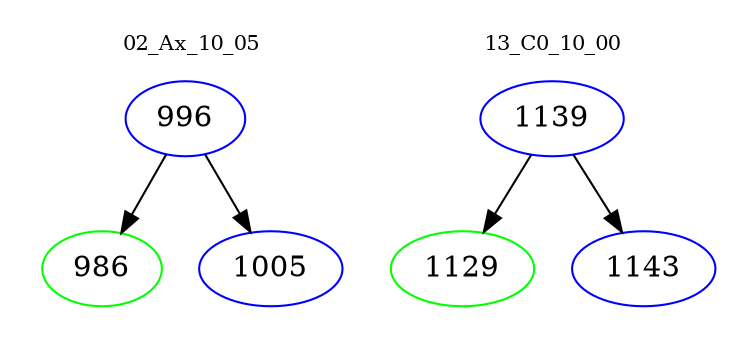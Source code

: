digraph{
subgraph cluster_0 {
color = white
label = "02_Ax_10_05";
fontsize=10;
T0_996 [label="996", color="blue"]
T0_996 -> T0_986 [color="black"]
T0_986 [label="986", color="green"]
T0_996 -> T0_1005 [color="black"]
T0_1005 [label="1005", color="blue"]
}
subgraph cluster_1 {
color = white
label = "13_C0_10_00";
fontsize=10;
T1_1139 [label="1139", color="blue"]
T1_1139 -> T1_1129 [color="black"]
T1_1129 [label="1129", color="green"]
T1_1139 -> T1_1143 [color="black"]
T1_1143 [label="1143", color="blue"]
}
}
